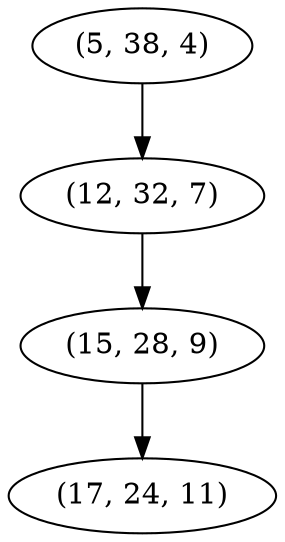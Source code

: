 digraph tree {
    "(5, 38, 4)";
    "(12, 32, 7)";
    "(15, 28, 9)";
    "(17, 24, 11)";
    "(5, 38, 4)" -> "(12, 32, 7)";
    "(12, 32, 7)" -> "(15, 28, 9)";
    "(15, 28, 9)" -> "(17, 24, 11)";
}
